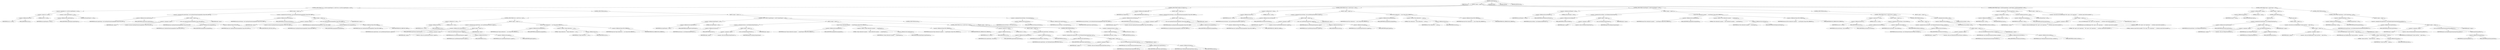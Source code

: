 digraph "createStreams" {  
"290" [label = <(METHOD,createStreams)<SUB>266</SUB>> ]
"291" [label = <(PARAM,this)<SUB>266</SUB>> ]
"292" [label = <(BLOCK,&lt;empty&gt;,&lt;empty&gt;)<SUB>266</SUB>> ]
"293" [label = <(CONTROL_STRUCTURE,if (out == null &amp;&amp; outputProperty == null),if (out == null &amp;&amp; outputProperty == null))<SUB>267</SUB>> ]
"294" [label = <(&lt;operator&gt;.logicalAnd,out == null &amp;&amp; outputProperty == null)<SUB>267</SUB>> ]
"295" [label = <(&lt;operator&gt;.equals,out == null)<SUB>267</SUB>> ]
"296" [label = <(&lt;operator&gt;.fieldAccess,this.out)<SUB>267</SUB>> ]
"297" [label = <(IDENTIFIER,this,out == null)<SUB>267</SUB>> ]
"298" [label = <(FIELD_IDENTIFIER,out,out)<SUB>267</SUB>> ]
"299" [label = <(LITERAL,null,out == null)<SUB>267</SUB>> ]
"300" [label = <(&lt;operator&gt;.equals,outputProperty == null)<SUB>267</SUB>> ]
"301" [label = <(&lt;operator&gt;.fieldAccess,this.outputProperty)<SUB>267</SUB>> ]
"302" [label = <(IDENTIFIER,this,outputProperty == null)<SUB>267</SUB>> ]
"303" [label = <(FIELD_IDENTIFIER,outputProperty,outputProperty)<SUB>267</SUB>> ]
"304" [label = <(LITERAL,null,outputProperty == null)<SUB>267</SUB>> ]
"305" [label = <(BLOCK,&lt;empty&gt;,&lt;empty&gt;)<SUB>267</SUB>> ]
"306" [label = <(&lt;operator&gt;.assignment,this.outputStream = new LogOutputStream(managingTask, Project.MSG_INFO))<SUB>268</SUB>> ]
"307" [label = <(&lt;operator&gt;.fieldAccess,this.outputStream)<SUB>268</SUB>> ]
"308" [label = <(IDENTIFIER,this,this.outputStream = new LogOutputStream(managingTask, Project.MSG_INFO))<SUB>268</SUB>> ]
"309" [label = <(FIELD_IDENTIFIER,outputStream,outputStream)<SUB>268</SUB>> ]
"310" [label = <(BLOCK,&lt;empty&gt;,&lt;empty&gt;)<SUB>268</SUB>> ]
"311" [label = <(&lt;operator&gt;.assignment,&lt;empty&gt;)> ]
"312" [label = <(IDENTIFIER,$obj3,&lt;empty&gt;)> ]
"313" [label = <(&lt;operator&gt;.alloc,new LogOutputStream(managingTask, Project.MSG_INFO))<SUB>268</SUB>> ]
"314" [label = <(&lt;init&gt;,new LogOutputStream(managingTask, Project.MSG_INFO))<SUB>268</SUB>> ]
"315" [label = <(IDENTIFIER,$obj3,new LogOutputStream(managingTask, Project.MSG_INFO))> ]
"316" [label = <(&lt;operator&gt;.fieldAccess,this.managingTask)<SUB>268</SUB>> ]
"317" [label = <(IDENTIFIER,this,new LogOutputStream(managingTask, Project.MSG_INFO))<SUB>268</SUB>> ]
"318" [label = <(FIELD_IDENTIFIER,managingTask,managingTask)<SUB>268</SUB>> ]
"319" [label = <(&lt;operator&gt;.fieldAccess,Project.MSG_INFO)<SUB>268</SUB>> ]
"320" [label = <(IDENTIFIER,Project,new LogOutputStream(managingTask, Project.MSG_INFO))<SUB>268</SUB>> ]
"321" [label = <(FIELD_IDENTIFIER,MSG_INFO,MSG_INFO)<SUB>268</SUB>> ]
"322" [label = <(IDENTIFIER,$obj3,&lt;empty&gt;)> ]
"323" [label = <(&lt;operator&gt;.assignment,this.errorStream = new LogOutputStream(managingTask, Project.MSG_WARN))<SUB>269</SUB>> ]
"324" [label = <(&lt;operator&gt;.fieldAccess,this.errorStream)<SUB>269</SUB>> ]
"325" [label = <(IDENTIFIER,this,this.errorStream = new LogOutputStream(managingTask, Project.MSG_WARN))<SUB>269</SUB>> ]
"326" [label = <(FIELD_IDENTIFIER,errorStream,errorStream)<SUB>269</SUB>> ]
"327" [label = <(BLOCK,&lt;empty&gt;,&lt;empty&gt;)<SUB>269</SUB>> ]
"328" [label = <(&lt;operator&gt;.assignment,&lt;empty&gt;)> ]
"329" [label = <(IDENTIFIER,$obj4,&lt;empty&gt;)> ]
"330" [label = <(&lt;operator&gt;.alloc,new LogOutputStream(managingTask, Project.MSG_WARN))<SUB>269</SUB>> ]
"331" [label = <(&lt;init&gt;,new LogOutputStream(managingTask, Project.MSG_WARN))<SUB>269</SUB>> ]
"332" [label = <(IDENTIFIER,$obj4,new LogOutputStream(managingTask, Project.MSG_WARN))> ]
"333" [label = <(&lt;operator&gt;.fieldAccess,this.managingTask)<SUB>269</SUB>> ]
"334" [label = <(IDENTIFIER,this,new LogOutputStream(managingTask, Project.MSG_WARN))<SUB>269</SUB>> ]
"335" [label = <(FIELD_IDENTIFIER,managingTask,managingTask)<SUB>269</SUB>> ]
"336" [label = <(&lt;operator&gt;.fieldAccess,Project.MSG_WARN)<SUB>269</SUB>> ]
"337" [label = <(IDENTIFIER,Project,new LogOutputStream(managingTask, Project.MSG_WARN))<SUB>269</SUB>> ]
"338" [label = <(FIELD_IDENTIFIER,MSG_WARN,MSG_WARN)<SUB>269</SUB>> ]
"339" [label = <(IDENTIFIER,$obj4,&lt;empty&gt;)> ]
"340" [label = <(CONTROL_STRUCTURE,else,else)<SUB>270</SUB>> ]
"341" [label = <(BLOCK,&lt;empty&gt;,&lt;empty&gt;)<SUB>270</SUB>> ]
"342" [label = <(CONTROL_STRUCTURE,if (out != null),if (out != null))<SUB>271</SUB>> ]
"343" [label = <(&lt;operator&gt;.notEquals,out != null)<SUB>271</SUB>> ]
"344" [label = <(&lt;operator&gt;.fieldAccess,this.out)<SUB>271</SUB>> ]
"345" [label = <(IDENTIFIER,this,out != null)<SUB>271</SUB>> ]
"346" [label = <(FIELD_IDENTIFIER,out,out)<SUB>271</SUB>> ]
"347" [label = <(LITERAL,null,out != null)<SUB>271</SUB>> ]
"348" [label = <(BLOCK,&lt;empty&gt;,&lt;empty&gt;)<SUB>271</SUB>> ]
"349" [label = <(&lt;operator&gt;.assignment,this.outputStream = new LazyFileOutputStream(out, append))<SUB>272</SUB>> ]
"350" [label = <(&lt;operator&gt;.fieldAccess,this.outputStream)<SUB>272</SUB>> ]
"351" [label = <(IDENTIFIER,this,this.outputStream = new LazyFileOutputStream(out, append))<SUB>272</SUB>> ]
"352" [label = <(FIELD_IDENTIFIER,outputStream,outputStream)<SUB>272</SUB>> ]
"353" [label = <(BLOCK,&lt;empty&gt;,&lt;empty&gt;)<SUB>272</SUB>> ]
"354" [label = <(&lt;operator&gt;.assignment,&lt;empty&gt;)> ]
"355" [label = <(IDENTIFIER,$obj5,&lt;empty&gt;)> ]
"356" [label = <(&lt;operator&gt;.alloc,new LazyFileOutputStream(out, append))<SUB>272</SUB>> ]
"357" [label = <(&lt;init&gt;,new LazyFileOutputStream(out, append))<SUB>272</SUB>> ]
"358" [label = <(IDENTIFIER,$obj5,new LazyFileOutputStream(out, append))> ]
"359" [label = <(&lt;operator&gt;.fieldAccess,this.out)<SUB>272</SUB>> ]
"360" [label = <(IDENTIFIER,this,new LazyFileOutputStream(out, append))<SUB>272</SUB>> ]
"361" [label = <(FIELD_IDENTIFIER,out,out)<SUB>272</SUB>> ]
"362" [label = <(&lt;operator&gt;.fieldAccess,this.append)<SUB>272</SUB>> ]
"363" [label = <(IDENTIFIER,this,new LazyFileOutputStream(out, append))<SUB>272</SUB>> ]
"364" [label = <(FIELD_IDENTIFIER,append,append)<SUB>272</SUB>> ]
"365" [label = <(IDENTIFIER,$obj5,&lt;empty&gt;)> ]
"366" [label = <(log,log(&quot;Output redirected to &quot; + out, Project.MSG_VERBOSE))<SUB>273</SUB>> ]
"367" [label = <(&lt;operator&gt;.fieldAccess,this.managingTask)<SUB>273</SUB>> ]
"368" [label = <(IDENTIFIER,this,log(&quot;Output redirected to &quot; + out, Project.MSG_VERBOSE))<SUB>273</SUB>> ]
"369" [label = <(FIELD_IDENTIFIER,managingTask,managingTask)<SUB>273</SUB>> ]
"370" [label = <(&lt;operator&gt;.addition,&quot;Output redirected to &quot; + out)<SUB>273</SUB>> ]
"371" [label = <(LITERAL,&quot;Output redirected to &quot;,&quot;Output redirected to &quot; + out)<SUB>273</SUB>> ]
"372" [label = <(&lt;operator&gt;.fieldAccess,this.out)<SUB>273</SUB>> ]
"373" [label = <(IDENTIFIER,this,&quot;Output redirected to &quot; + out)<SUB>273</SUB>> ]
"374" [label = <(FIELD_IDENTIFIER,out,out)<SUB>273</SUB>> ]
"375" [label = <(&lt;operator&gt;.fieldAccess,Project.MSG_VERBOSE)<SUB>274</SUB>> ]
"376" [label = <(IDENTIFIER,Project,log(&quot;Output redirected to &quot; + out, Project.MSG_VERBOSE))<SUB>274</SUB>> ]
"377" [label = <(FIELD_IDENTIFIER,MSG_VERBOSE,MSG_VERBOSE)<SUB>274</SUB>> ]
"378" [label = <(CONTROL_STRUCTURE,if (outputProperty != null),if (outputProperty != null))<SUB>277</SUB>> ]
"379" [label = <(&lt;operator&gt;.notEquals,outputProperty != null)<SUB>277</SUB>> ]
"380" [label = <(&lt;operator&gt;.fieldAccess,this.outputProperty)<SUB>277</SUB>> ]
"381" [label = <(IDENTIFIER,this,outputProperty != null)<SUB>277</SUB>> ]
"382" [label = <(FIELD_IDENTIFIER,outputProperty,outputProperty)<SUB>277</SUB>> ]
"383" [label = <(LITERAL,null,outputProperty != null)<SUB>277</SUB>> ]
"384" [label = <(BLOCK,&lt;empty&gt;,&lt;empty&gt;)<SUB>277</SUB>> ]
"385" [label = <(&lt;operator&gt;.assignment,this.baos = new ByteArrayOutputStream())<SUB>278</SUB>> ]
"386" [label = <(&lt;operator&gt;.fieldAccess,this.baos)<SUB>278</SUB>> ]
"387" [label = <(IDENTIFIER,this,this.baos = new ByteArrayOutputStream())<SUB>278</SUB>> ]
"388" [label = <(FIELD_IDENTIFIER,baos,baos)<SUB>278</SUB>> ]
"389" [label = <(BLOCK,&lt;empty&gt;,&lt;empty&gt;)<SUB>278</SUB>> ]
"390" [label = <(&lt;operator&gt;.assignment,&lt;empty&gt;)> ]
"391" [label = <(IDENTIFIER,$obj6,&lt;empty&gt;)> ]
"392" [label = <(&lt;operator&gt;.alloc,new ByteArrayOutputStream())<SUB>278</SUB>> ]
"393" [label = <(&lt;init&gt;,new ByteArrayOutputStream())<SUB>278</SUB>> ]
"394" [label = <(IDENTIFIER,$obj6,new ByteArrayOutputStream())> ]
"395" [label = <(IDENTIFIER,$obj6,&lt;empty&gt;)> ]
"396" [label = <(log,log(&quot;Output redirected to property: &quot; + outputProperty, Project.MSG_VERBOSE))<SUB>279</SUB>> ]
"397" [label = <(&lt;operator&gt;.fieldAccess,this.managingTask)<SUB>279</SUB>> ]
"398" [label = <(IDENTIFIER,this,log(&quot;Output redirected to property: &quot; + outputProperty, Project.MSG_VERBOSE))<SUB>279</SUB>> ]
"399" [label = <(FIELD_IDENTIFIER,managingTask,managingTask)<SUB>279</SUB>> ]
"400" [label = <(&lt;operator&gt;.addition,&quot;Output redirected to property: &quot; + outputProperty)<SUB>279</SUB>> ]
"401" [label = <(LITERAL,&quot;Output redirected to property: &quot;,&quot;Output redirected to property: &quot; + outputProperty)<SUB>279</SUB>> ]
"402" [label = <(&lt;operator&gt;.fieldAccess,this.outputProperty)<SUB>280</SUB>> ]
"403" [label = <(IDENTIFIER,this,&quot;Output redirected to property: &quot; + outputProperty)<SUB>280</SUB>> ]
"404" [label = <(FIELD_IDENTIFIER,outputProperty,outputProperty)<SUB>280</SUB>> ]
"405" [label = <(&lt;operator&gt;.fieldAccess,Project.MSG_VERBOSE)<SUB>280</SUB>> ]
"406" [label = <(IDENTIFIER,Project,log(&quot;Output redirected to property: &quot; + outputProperty, Project.MSG_VERBOSE))<SUB>280</SUB>> ]
"407" [label = <(FIELD_IDENTIFIER,MSG_VERBOSE,MSG_VERBOSE)<SUB>280</SUB>> ]
"408" [label = <(CONTROL_STRUCTURE,if (out == null),if (out == null))<SUB>281</SUB>> ]
"409" [label = <(&lt;operator&gt;.equals,out == null)<SUB>281</SUB>> ]
"410" [label = <(&lt;operator&gt;.fieldAccess,this.out)<SUB>281</SUB>> ]
"411" [label = <(IDENTIFIER,this,out == null)<SUB>281</SUB>> ]
"412" [label = <(FIELD_IDENTIFIER,out,out)<SUB>281</SUB>> ]
"413" [label = <(LITERAL,null,out == null)<SUB>281</SUB>> ]
"414" [label = <(BLOCK,&lt;empty&gt;,&lt;empty&gt;)<SUB>281</SUB>> ]
"415" [label = <(&lt;operator&gt;.assignment,this.outputStream = this.baos)<SUB>282</SUB>> ]
"416" [label = <(&lt;operator&gt;.fieldAccess,this.outputStream)<SUB>282</SUB>> ]
"417" [label = <(IDENTIFIER,this,this.outputStream = this.baos)<SUB>282</SUB>> ]
"418" [label = <(FIELD_IDENTIFIER,outputStream,outputStream)<SUB>282</SUB>> ]
"419" [label = <(&lt;operator&gt;.fieldAccess,this.baos)<SUB>282</SUB>> ]
"420" [label = <(IDENTIFIER,this,this.outputStream = this.baos)<SUB>282</SUB>> ]
"421" [label = <(FIELD_IDENTIFIER,baos,baos)<SUB>282</SUB>> ]
"422" [label = <(CONTROL_STRUCTURE,else,else)<SUB>283</SUB>> ]
"423" [label = <(BLOCK,&lt;empty&gt;,&lt;empty&gt;)<SUB>283</SUB>> ]
"424" [label = <(&lt;operator&gt;.assignment,this.outputStream = new TeeOutputStream(outputStream, baos))<SUB>284</SUB>> ]
"425" [label = <(&lt;operator&gt;.fieldAccess,this.outputStream)<SUB>284</SUB>> ]
"426" [label = <(IDENTIFIER,this,this.outputStream = new TeeOutputStream(outputStream, baos))<SUB>284</SUB>> ]
"427" [label = <(FIELD_IDENTIFIER,outputStream,outputStream)<SUB>284</SUB>> ]
"428" [label = <(BLOCK,&lt;empty&gt;,&lt;empty&gt;)<SUB>284</SUB>> ]
"429" [label = <(&lt;operator&gt;.assignment,&lt;empty&gt;)> ]
"430" [label = <(IDENTIFIER,$obj7,&lt;empty&gt;)> ]
"431" [label = <(&lt;operator&gt;.alloc,new TeeOutputStream(outputStream, baos))<SUB>284</SUB>> ]
"432" [label = <(&lt;init&gt;,new TeeOutputStream(outputStream, baos))<SUB>284</SUB>> ]
"433" [label = <(IDENTIFIER,$obj7,new TeeOutputStream(outputStream, baos))> ]
"434" [label = <(&lt;operator&gt;.fieldAccess,this.outputStream)<SUB>284</SUB>> ]
"435" [label = <(IDENTIFIER,this,new TeeOutputStream(outputStream, baos))<SUB>284</SUB>> ]
"436" [label = <(FIELD_IDENTIFIER,outputStream,outputStream)<SUB>284</SUB>> ]
"437" [label = <(&lt;operator&gt;.fieldAccess,this.baos)<SUB>284</SUB>> ]
"438" [label = <(IDENTIFIER,this,new TeeOutputStream(outputStream, baos))<SUB>284</SUB>> ]
"439" [label = <(FIELD_IDENTIFIER,baos,baos)<SUB>284</SUB>> ]
"440" [label = <(IDENTIFIER,$obj7,&lt;empty&gt;)> ]
"441" [label = <(CONTROL_STRUCTURE,else,else)<SUB>286</SUB>> ]
"442" [label = <(BLOCK,&lt;empty&gt;,&lt;empty&gt;)<SUB>286</SUB>> ]
"443" [label = <(&lt;operator&gt;.assignment,this.baos = null)<SUB>287</SUB>> ]
"444" [label = <(&lt;operator&gt;.fieldAccess,this.baos)<SUB>287</SUB>> ]
"445" [label = <(IDENTIFIER,this,this.baos = null)<SUB>287</SUB>> ]
"446" [label = <(FIELD_IDENTIFIER,baos,baos)<SUB>287</SUB>> ]
"447" [label = <(LITERAL,null,this.baos = null)<SUB>287</SUB>> ]
"448" [label = <(&lt;operator&gt;.assignment,this.errorStream = this.outputStream)<SUB>290</SUB>> ]
"449" [label = <(&lt;operator&gt;.fieldAccess,this.errorStream)<SUB>290</SUB>> ]
"450" [label = <(IDENTIFIER,this,this.errorStream = this.outputStream)<SUB>290</SUB>> ]
"451" [label = <(FIELD_IDENTIFIER,errorStream,errorStream)<SUB>290</SUB>> ]
"452" [label = <(&lt;operator&gt;.fieldAccess,this.outputStream)<SUB>290</SUB>> ]
"453" [label = <(IDENTIFIER,this,this.errorStream = this.outputStream)<SUB>290</SUB>> ]
"454" [label = <(FIELD_IDENTIFIER,outputStream,outputStream)<SUB>290</SUB>> ]
"455" [label = <(CONTROL_STRUCTURE,if (logError),if (logError))<SUB>293</SUB>> ]
"456" [label = <(&lt;operator&gt;.fieldAccess,this.logError)<SUB>293</SUB>> ]
"457" [label = <(IDENTIFIER,this,if (logError))<SUB>293</SUB>> ]
"458" [label = <(FIELD_IDENTIFIER,logError,logError)<SUB>293</SUB>> ]
"459" [label = <(BLOCK,&lt;empty&gt;,&lt;empty&gt;)<SUB>293</SUB>> ]
"460" [label = <(&lt;operator&gt;.assignment,this.errorStream = new LogOutputStream(managingTask, Project.MSG_WARN))<SUB>294</SUB>> ]
"461" [label = <(&lt;operator&gt;.fieldAccess,this.errorStream)<SUB>294</SUB>> ]
"462" [label = <(IDENTIFIER,this,this.errorStream = new LogOutputStream(managingTask, Project.MSG_WARN))<SUB>294</SUB>> ]
"463" [label = <(FIELD_IDENTIFIER,errorStream,errorStream)<SUB>294</SUB>> ]
"464" [label = <(BLOCK,&lt;empty&gt;,&lt;empty&gt;)<SUB>294</SUB>> ]
"465" [label = <(&lt;operator&gt;.assignment,&lt;empty&gt;)> ]
"466" [label = <(IDENTIFIER,$obj8,&lt;empty&gt;)> ]
"467" [label = <(&lt;operator&gt;.alloc,new LogOutputStream(managingTask, Project.MSG_WARN))<SUB>294</SUB>> ]
"468" [label = <(&lt;init&gt;,new LogOutputStream(managingTask, Project.MSG_WARN))<SUB>294</SUB>> ]
"469" [label = <(IDENTIFIER,$obj8,new LogOutputStream(managingTask, Project.MSG_WARN))> ]
"470" [label = <(&lt;operator&gt;.fieldAccess,this.managingTask)<SUB>294</SUB>> ]
"471" [label = <(IDENTIFIER,this,new LogOutputStream(managingTask, Project.MSG_WARN))<SUB>294</SUB>> ]
"472" [label = <(FIELD_IDENTIFIER,managingTask,managingTask)<SUB>294</SUB>> ]
"473" [label = <(&lt;operator&gt;.fieldAccess,Project.MSG_WARN)<SUB>294</SUB>> ]
"474" [label = <(IDENTIFIER,Project,new LogOutputStream(managingTask, Project.MSG_WARN))<SUB>294</SUB>> ]
"475" [label = <(FIELD_IDENTIFIER,MSG_WARN,MSG_WARN)<SUB>294</SUB>> ]
"476" [label = <(IDENTIFIER,$obj8,&lt;empty&gt;)> ]
"477" [label = <(CONTROL_STRUCTURE,if (error != null),if (error != null))<SUB>297</SUB>> ]
"478" [label = <(&lt;operator&gt;.notEquals,error != null)<SUB>297</SUB>> ]
"479" [label = <(&lt;operator&gt;.fieldAccess,this.error)<SUB>297</SUB>> ]
"480" [label = <(IDENTIFIER,this,error != null)<SUB>297</SUB>> ]
"481" [label = <(FIELD_IDENTIFIER,error,error)<SUB>297</SUB>> ]
"482" [label = <(LITERAL,null,error != null)<SUB>297</SUB>> ]
"483" [label = <(BLOCK,&lt;empty&gt;,&lt;empty&gt;)<SUB>297</SUB>> ]
"484" [label = <(&lt;operator&gt;.assignment,this.errorStream = new LazyFileOutputStream(error, append))<SUB>298</SUB>> ]
"485" [label = <(&lt;operator&gt;.fieldAccess,this.errorStream)<SUB>298</SUB>> ]
"486" [label = <(IDENTIFIER,this,this.errorStream = new LazyFileOutputStream(error, append))<SUB>298</SUB>> ]
"487" [label = <(FIELD_IDENTIFIER,errorStream,errorStream)<SUB>298</SUB>> ]
"488" [label = <(BLOCK,&lt;empty&gt;,&lt;empty&gt;)<SUB>298</SUB>> ]
"489" [label = <(&lt;operator&gt;.assignment,&lt;empty&gt;)> ]
"490" [label = <(IDENTIFIER,$obj9,&lt;empty&gt;)> ]
"491" [label = <(&lt;operator&gt;.alloc,new LazyFileOutputStream(error, append))<SUB>298</SUB>> ]
"492" [label = <(&lt;init&gt;,new LazyFileOutputStream(error, append))<SUB>298</SUB>> ]
"493" [label = <(IDENTIFIER,$obj9,new LazyFileOutputStream(error, append))> ]
"494" [label = <(&lt;operator&gt;.fieldAccess,this.error)<SUB>298</SUB>> ]
"495" [label = <(IDENTIFIER,this,new LazyFileOutputStream(error, append))<SUB>298</SUB>> ]
"496" [label = <(FIELD_IDENTIFIER,error,error)<SUB>298</SUB>> ]
"497" [label = <(&lt;operator&gt;.fieldAccess,this.append)<SUB>298</SUB>> ]
"498" [label = <(IDENTIFIER,this,new LazyFileOutputStream(error, append))<SUB>298</SUB>> ]
"499" [label = <(FIELD_IDENTIFIER,append,append)<SUB>298</SUB>> ]
"500" [label = <(IDENTIFIER,$obj9,&lt;empty&gt;)> ]
"501" [label = <(log,log(&quot;Error redirected to &quot; + error, Project.MSG_VERBOSE))<SUB>299</SUB>> ]
"502" [label = <(&lt;operator&gt;.fieldAccess,this.managingTask)<SUB>299</SUB>> ]
"503" [label = <(IDENTIFIER,this,log(&quot;Error redirected to &quot; + error, Project.MSG_VERBOSE))<SUB>299</SUB>> ]
"504" [label = <(FIELD_IDENTIFIER,managingTask,managingTask)<SUB>299</SUB>> ]
"505" [label = <(&lt;operator&gt;.addition,&quot;Error redirected to &quot; + error)<SUB>299</SUB>> ]
"506" [label = <(LITERAL,&quot;Error redirected to &quot;,&quot;Error redirected to &quot; + error)<SUB>299</SUB>> ]
"507" [label = <(&lt;operator&gt;.fieldAccess,this.error)<SUB>299</SUB>> ]
"508" [label = <(IDENTIFIER,this,&quot;Error redirected to &quot; + error)<SUB>299</SUB>> ]
"509" [label = <(FIELD_IDENTIFIER,error,error)<SUB>299</SUB>> ]
"510" [label = <(&lt;operator&gt;.fieldAccess,Project.MSG_VERBOSE)<SUB>300</SUB>> ]
"511" [label = <(IDENTIFIER,Project,log(&quot;Error redirected to &quot; + error, Project.MSG_VERBOSE))<SUB>300</SUB>> ]
"512" [label = <(FIELD_IDENTIFIER,MSG_VERBOSE,MSG_VERBOSE)<SUB>300</SUB>> ]
"513" [label = <(CONTROL_STRUCTURE,if (errorProperty != null),if (errorProperty != null))<SUB>303</SUB>> ]
"514" [label = <(&lt;operator&gt;.notEquals,errorProperty != null)<SUB>303</SUB>> ]
"515" [label = <(&lt;operator&gt;.fieldAccess,this.errorProperty)<SUB>303</SUB>> ]
"516" [label = <(IDENTIFIER,this,errorProperty != null)<SUB>303</SUB>> ]
"517" [label = <(FIELD_IDENTIFIER,errorProperty,errorProperty)<SUB>303</SUB>> ]
"518" [label = <(LITERAL,null,errorProperty != null)<SUB>303</SUB>> ]
"519" [label = <(BLOCK,&lt;empty&gt;,&lt;empty&gt;)<SUB>303</SUB>> ]
"520" [label = <(&lt;operator&gt;.assignment,this.errorBaos = new ByteArrayOutputStream())<SUB>304</SUB>> ]
"521" [label = <(&lt;operator&gt;.fieldAccess,this.errorBaos)<SUB>304</SUB>> ]
"522" [label = <(IDENTIFIER,this,this.errorBaos = new ByteArrayOutputStream())<SUB>304</SUB>> ]
"523" [label = <(FIELD_IDENTIFIER,errorBaos,errorBaos)<SUB>304</SUB>> ]
"524" [label = <(BLOCK,&lt;empty&gt;,&lt;empty&gt;)<SUB>304</SUB>> ]
"525" [label = <(&lt;operator&gt;.assignment,&lt;empty&gt;)> ]
"526" [label = <(IDENTIFIER,$obj10,&lt;empty&gt;)> ]
"527" [label = <(&lt;operator&gt;.alloc,new ByteArrayOutputStream())<SUB>304</SUB>> ]
"528" [label = <(&lt;init&gt;,new ByteArrayOutputStream())<SUB>304</SUB>> ]
"529" [label = <(IDENTIFIER,$obj10,new ByteArrayOutputStream())> ]
"530" [label = <(IDENTIFIER,$obj10,&lt;empty&gt;)> ]
"531" [label = <(log,log(&quot;Error redirected to property: &quot; + errorProperty, Project.MSG_VERBOSE))<SUB>305</SUB>> ]
"532" [label = <(&lt;operator&gt;.fieldAccess,this.managingTask)<SUB>305</SUB>> ]
"533" [label = <(IDENTIFIER,this,log(&quot;Error redirected to property: &quot; + errorProperty, Project.MSG_VERBOSE))<SUB>305</SUB>> ]
"534" [label = <(FIELD_IDENTIFIER,managingTask,managingTask)<SUB>305</SUB>> ]
"535" [label = <(&lt;operator&gt;.addition,&quot;Error redirected to property: &quot; + errorProperty)<SUB>305</SUB>> ]
"536" [label = <(LITERAL,&quot;Error redirected to property: &quot;,&quot;Error redirected to property: &quot; + errorProperty)<SUB>305</SUB>> ]
"537" [label = <(&lt;operator&gt;.fieldAccess,this.errorProperty)<SUB>305</SUB>> ]
"538" [label = <(IDENTIFIER,this,&quot;Error redirected to property: &quot; + errorProperty)<SUB>305</SUB>> ]
"539" [label = <(FIELD_IDENTIFIER,errorProperty,errorProperty)<SUB>305</SUB>> ]
"540" [label = <(&lt;operator&gt;.fieldAccess,Project.MSG_VERBOSE)<SUB>306</SUB>> ]
"541" [label = <(IDENTIFIER,Project,log(&quot;Error redirected to property: &quot; + errorProperty, Project.MSG_VERBOSE))<SUB>306</SUB>> ]
"542" [label = <(FIELD_IDENTIFIER,MSG_VERBOSE,MSG_VERBOSE)<SUB>306</SUB>> ]
"543" [label = <(CONTROL_STRUCTURE,if (error == null),if (error == null))<SUB>307</SUB>> ]
"544" [label = <(&lt;operator&gt;.equals,error == null)<SUB>307</SUB>> ]
"545" [label = <(&lt;operator&gt;.fieldAccess,this.error)<SUB>307</SUB>> ]
"546" [label = <(IDENTIFIER,this,error == null)<SUB>307</SUB>> ]
"547" [label = <(FIELD_IDENTIFIER,error,error)<SUB>307</SUB>> ]
"548" [label = <(LITERAL,null,error == null)<SUB>307</SUB>> ]
"549" [label = <(BLOCK,&lt;empty&gt;,&lt;empty&gt;)<SUB>307</SUB>> ]
"550" [label = <(&lt;operator&gt;.assignment,this.errorStream = this.errorBaos)<SUB>308</SUB>> ]
"551" [label = <(&lt;operator&gt;.fieldAccess,this.errorStream)<SUB>308</SUB>> ]
"552" [label = <(IDENTIFIER,this,this.errorStream = this.errorBaos)<SUB>308</SUB>> ]
"553" [label = <(FIELD_IDENTIFIER,errorStream,errorStream)<SUB>308</SUB>> ]
"554" [label = <(&lt;operator&gt;.fieldAccess,this.errorBaos)<SUB>308</SUB>> ]
"555" [label = <(IDENTIFIER,this,this.errorStream = this.errorBaos)<SUB>308</SUB>> ]
"556" [label = <(FIELD_IDENTIFIER,errorBaos,errorBaos)<SUB>308</SUB>> ]
"557" [label = <(CONTROL_STRUCTURE,else,else)<SUB>309</SUB>> ]
"558" [label = <(BLOCK,&lt;empty&gt;,&lt;empty&gt;)<SUB>309</SUB>> ]
"559" [label = <(&lt;operator&gt;.assignment,this.errorStream = new TeeOutputStream(errorStream, errorBaos))<SUB>310</SUB>> ]
"560" [label = <(&lt;operator&gt;.fieldAccess,this.errorStream)<SUB>310</SUB>> ]
"561" [label = <(IDENTIFIER,this,this.errorStream = new TeeOutputStream(errorStream, errorBaos))<SUB>310</SUB>> ]
"562" [label = <(FIELD_IDENTIFIER,errorStream,errorStream)<SUB>310</SUB>> ]
"563" [label = <(BLOCK,&lt;empty&gt;,&lt;empty&gt;)<SUB>310</SUB>> ]
"564" [label = <(&lt;operator&gt;.assignment,&lt;empty&gt;)> ]
"565" [label = <(IDENTIFIER,$obj11,&lt;empty&gt;)> ]
"566" [label = <(&lt;operator&gt;.alloc,new TeeOutputStream(errorStream, errorBaos))<SUB>310</SUB>> ]
"567" [label = <(&lt;init&gt;,new TeeOutputStream(errorStream, errorBaos))<SUB>310</SUB>> ]
"568" [label = <(IDENTIFIER,$obj11,new TeeOutputStream(errorStream, errorBaos))> ]
"569" [label = <(&lt;operator&gt;.fieldAccess,this.errorStream)<SUB>310</SUB>> ]
"570" [label = <(IDENTIFIER,this,new TeeOutputStream(errorStream, errorBaos))<SUB>310</SUB>> ]
"571" [label = <(FIELD_IDENTIFIER,errorStream,errorStream)<SUB>310</SUB>> ]
"572" [label = <(&lt;operator&gt;.fieldAccess,this.errorBaos)<SUB>310</SUB>> ]
"573" [label = <(IDENTIFIER,this,new TeeOutputStream(errorStream, errorBaos))<SUB>310</SUB>> ]
"574" [label = <(FIELD_IDENTIFIER,errorBaos,errorBaos)<SUB>310</SUB>> ]
"575" [label = <(IDENTIFIER,$obj11,&lt;empty&gt;)> ]
"576" [label = <(CONTROL_STRUCTURE,else,else)<SUB>312</SUB>> ]
"577" [label = <(BLOCK,&lt;empty&gt;,&lt;empty&gt;)<SUB>312</SUB>> ]
"578" [label = <(&lt;operator&gt;.assignment,this.errorBaos = null)<SUB>313</SUB>> ]
"579" [label = <(&lt;operator&gt;.fieldAccess,this.errorBaos)<SUB>313</SUB>> ]
"580" [label = <(IDENTIFIER,this,this.errorBaos = null)<SUB>313</SUB>> ]
"581" [label = <(FIELD_IDENTIFIER,errorBaos,errorBaos)<SUB>313</SUB>> ]
"582" [label = <(LITERAL,null,this.errorBaos = null)<SUB>313</SUB>> ]
"583" [label = <(CONTROL_STRUCTURE,if (input != null &amp;&amp; inputString != null),if (input != null &amp;&amp; inputString != null))<SUB>316</SUB>> ]
"584" [label = <(&lt;operator&gt;.logicalAnd,input != null &amp;&amp; inputString != null)<SUB>316</SUB>> ]
"585" [label = <(&lt;operator&gt;.notEquals,input != null)<SUB>316</SUB>> ]
"586" [label = <(&lt;operator&gt;.fieldAccess,this.input)<SUB>316</SUB>> ]
"587" [label = <(IDENTIFIER,this,input != null)<SUB>316</SUB>> ]
"588" [label = <(FIELD_IDENTIFIER,input,input)<SUB>316</SUB>> ]
"589" [label = <(LITERAL,null,input != null)<SUB>316</SUB>> ]
"590" [label = <(&lt;operator&gt;.notEquals,inputString != null)<SUB>316</SUB>> ]
"591" [label = <(&lt;operator&gt;.fieldAccess,this.inputString)<SUB>316</SUB>> ]
"592" [label = <(IDENTIFIER,this,inputString != null)<SUB>316</SUB>> ]
"593" [label = <(FIELD_IDENTIFIER,inputString,inputString)<SUB>316</SUB>> ]
"594" [label = <(LITERAL,null,inputString != null)<SUB>316</SUB>> ]
"595" [label = <(BLOCK,&lt;empty&gt;,&lt;empty&gt;)<SUB>316</SUB>> ]
"596" [label = <(&lt;operator&gt;.throw,throw new BuildException(&quot;The \&quot;input\&quot; and \&quot;inputstring\&quot; &quot; + &quot;attributes cannot both be specified&quot;);)<SUB>317</SUB>> ]
"597" [label = <(BLOCK,&lt;empty&gt;,&lt;empty&gt;)<SUB>317</SUB>> ]
"598" [label = <(&lt;operator&gt;.assignment,&lt;empty&gt;)> ]
"599" [label = <(IDENTIFIER,$obj12,&lt;empty&gt;)> ]
"600" [label = <(&lt;operator&gt;.alloc,new BuildException(&quot;The \&quot;input\&quot; and \&quot;inputstring\&quot; &quot; + &quot;attributes cannot both be specified&quot;))<SUB>317</SUB>> ]
"601" [label = <(&lt;init&gt;,new BuildException(&quot;The \&quot;input\&quot; and \&quot;inputstring\&quot; &quot; + &quot;attributes cannot both be specified&quot;))<SUB>317</SUB>> ]
"602" [label = <(IDENTIFIER,$obj12,new BuildException(&quot;The \&quot;input\&quot; and \&quot;inputstring\&quot; &quot; + &quot;attributes cannot both be specified&quot;))> ]
"603" [label = <(&lt;operator&gt;.addition,&quot;The \&quot;input\&quot; and \&quot;inputstring\&quot; &quot; + &quot;attributes cannot both be specified&quot;)<SUB>317</SUB>> ]
"604" [label = <(LITERAL,&quot;The \&quot;input\&quot; and \&quot;inputstring\&quot; &quot;,&quot;The \&quot;input\&quot; and \&quot;inputstring\&quot; &quot; + &quot;attributes cannot both be specified&quot;)<SUB>317</SUB>> ]
"605" [label = <(LITERAL,&quot;attributes cannot both be specified&quot;,&quot;The \&quot;input\&quot; and \&quot;inputstring\&quot; &quot; + &quot;attributes cannot both be specified&quot;)<SUB>318</SUB>> ]
"606" [label = <(IDENTIFIER,$obj12,&lt;empty&gt;)> ]
"607" [label = <(CONTROL_STRUCTURE,if (input != null),if (input != null))<SUB>320</SUB>> ]
"608" [label = <(&lt;operator&gt;.notEquals,input != null)<SUB>320</SUB>> ]
"609" [label = <(&lt;operator&gt;.fieldAccess,this.input)<SUB>320</SUB>> ]
"610" [label = <(IDENTIFIER,this,input != null)<SUB>320</SUB>> ]
"611" [label = <(FIELD_IDENTIFIER,input,input)<SUB>320</SUB>> ]
"612" [label = <(LITERAL,null,input != null)<SUB>320</SUB>> ]
"613" [label = <(BLOCK,&lt;empty&gt;,&lt;empty&gt;)<SUB>320</SUB>> ]
"614" [label = <(CONTROL_STRUCTURE,try,try)<SUB>321</SUB>> ]
"615" [label = <(BLOCK,try,try)<SUB>321</SUB>> ]
"616" [label = <(&lt;operator&gt;.assignment,this.inputStream = new FileInputStream(input))<SUB>322</SUB>> ]
"617" [label = <(&lt;operator&gt;.fieldAccess,this.inputStream)<SUB>322</SUB>> ]
"618" [label = <(IDENTIFIER,this,this.inputStream = new FileInputStream(input))<SUB>322</SUB>> ]
"619" [label = <(FIELD_IDENTIFIER,inputStream,inputStream)<SUB>322</SUB>> ]
"620" [label = <(BLOCK,&lt;empty&gt;,&lt;empty&gt;)<SUB>322</SUB>> ]
"621" [label = <(&lt;operator&gt;.assignment,&lt;empty&gt;)> ]
"622" [label = <(IDENTIFIER,$obj13,&lt;empty&gt;)> ]
"623" [label = <(&lt;operator&gt;.alloc,new FileInputStream(input))<SUB>322</SUB>> ]
"624" [label = <(&lt;init&gt;,new FileInputStream(input))<SUB>322</SUB>> ]
"625" [label = <(IDENTIFIER,$obj13,new FileInputStream(input))> ]
"626" [label = <(&lt;operator&gt;.fieldAccess,this.input)<SUB>322</SUB>> ]
"627" [label = <(IDENTIFIER,this,new FileInputStream(input))<SUB>322</SUB>> ]
"628" [label = <(FIELD_IDENTIFIER,input,input)<SUB>322</SUB>> ]
"629" [label = <(IDENTIFIER,$obj13,&lt;empty&gt;)> ]
"630" [label = <(BLOCK,catch,catch)> ]
"631" [label = <(BLOCK,&lt;empty&gt;,&lt;empty&gt;)<SUB>323</SUB>> ]
"632" [label = <(&lt;operator&gt;.throw,throw new BuildException(&quot;Cannot read from &quot; + input, fne);)<SUB>324</SUB>> ]
"633" [label = <(BLOCK,&lt;empty&gt;,&lt;empty&gt;)<SUB>324</SUB>> ]
"634" [label = <(&lt;operator&gt;.assignment,&lt;empty&gt;)> ]
"635" [label = <(IDENTIFIER,$obj14,&lt;empty&gt;)> ]
"636" [label = <(&lt;operator&gt;.alloc,new BuildException(&quot;Cannot read from &quot; + input, fne))<SUB>324</SUB>> ]
"637" [label = <(&lt;init&gt;,new BuildException(&quot;Cannot read from &quot; + input, fne))<SUB>324</SUB>> ]
"638" [label = <(IDENTIFIER,$obj14,new BuildException(&quot;Cannot read from &quot; + input, fne))> ]
"639" [label = <(&lt;operator&gt;.addition,&quot;Cannot read from &quot; + input)<SUB>324</SUB>> ]
"640" [label = <(LITERAL,&quot;Cannot read from &quot;,&quot;Cannot read from &quot; + input)<SUB>324</SUB>> ]
"641" [label = <(&lt;operator&gt;.fieldAccess,this.input)<SUB>324</SUB>> ]
"642" [label = <(IDENTIFIER,this,&quot;Cannot read from &quot; + input)<SUB>324</SUB>> ]
"643" [label = <(FIELD_IDENTIFIER,input,input)<SUB>324</SUB>> ]
"644" [label = <(IDENTIFIER,fne,new BuildException(&quot;Cannot read from &quot; + input, fne))<SUB>324</SUB>> ]
"645" [label = <(IDENTIFIER,$obj14,&lt;empty&gt;)> ]
"646" [label = <(CONTROL_STRUCTURE,else,else)<SUB>326</SUB>> ]
"647" [label = <(CONTROL_STRUCTURE,if (inputString != null),if (inputString != null))<SUB>326</SUB>> ]
"648" [label = <(&lt;operator&gt;.notEquals,inputString != null)<SUB>326</SUB>> ]
"649" [label = <(&lt;operator&gt;.fieldAccess,this.inputString)<SUB>326</SUB>> ]
"650" [label = <(IDENTIFIER,this,inputString != null)<SUB>326</SUB>> ]
"651" [label = <(FIELD_IDENTIFIER,inputString,inputString)<SUB>326</SUB>> ]
"652" [label = <(LITERAL,null,inputString != null)<SUB>326</SUB>> ]
"653" [label = <(BLOCK,&lt;empty&gt;,&lt;empty&gt;)<SUB>326</SUB>> ]
"654" [label = <(&lt;operator&gt;.assignment,this.inputStream = new ByteArrayInputStream(inputString.getBytes()))<SUB>327</SUB>> ]
"655" [label = <(&lt;operator&gt;.fieldAccess,this.inputStream)<SUB>327</SUB>> ]
"656" [label = <(IDENTIFIER,this,this.inputStream = new ByteArrayInputStream(inputString.getBytes()))<SUB>327</SUB>> ]
"657" [label = <(FIELD_IDENTIFIER,inputStream,inputStream)<SUB>327</SUB>> ]
"658" [label = <(BLOCK,&lt;empty&gt;,&lt;empty&gt;)<SUB>327</SUB>> ]
"659" [label = <(&lt;operator&gt;.assignment,&lt;empty&gt;)> ]
"660" [label = <(IDENTIFIER,$obj15,&lt;empty&gt;)> ]
"661" [label = <(&lt;operator&gt;.alloc,new ByteArrayInputStream(inputString.getBytes()))<SUB>327</SUB>> ]
"662" [label = <(&lt;init&gt;,new ByteArrayInputStream(inputString.getBytes()))<SUB>327</SUB>> ]
"663" [label = <(IDENTIFIER,$obj15,new ByteArrayInputStream(inputString.getBytes()))> ]
"664" [label = <(getBytes,inputString.getBytes())<SUB>327</SUB>> ]
"665" [label = <(&lt;operator&gt;.fieldAccess,this.inputString)<SUB>327</SUB>> ]
"666" [label = <(IDENTIFIER,this,inputString.getBytes())<SUB>327</SUB>> ]
"667" [label = <(FIELD_IDENTIFIER,inputString,inputString)<SUB>327</SUB>> ]
"668" [label = <(IDENTIFIER,$obj15,&lt;empty&gt;)> ]
"669" [label = <(MODIFIER,PUBLIC)> ]
"670" [label = <(MODIFIER,VIRTUAL)> ]
"671" [label = <(METHOD_RETURN,void)<SUB>266</SUB>> ]
  "290" -> "291" 
  "290" -> "292" 
  "290" -> "669" 
  "290" -> "670" 
  "290" -> "671" 
  "292" -> "293" 
  "292" -> "455" 
  "292" -> "477" 
  "292" -> "513" 
  "292" -> "583" 
  "292" -> "607" 
  "293" -> "294" 
  "293" -> "305" 
  "293" -> "340" 
  "294" -> "295" 
  "294" -> "300" 
  "295" -> "296" 
  "295" -> "299" 
  "296" -> "297" 
  "296" -> "298" 
  "300" -> "301" 
  "300" -> "304" 
  "301" -> "302" 
  "301" -> "303" 
  "305" -> "306" 
  "305" -> "323" 
  "306" -> "307" 
  "306" -> "310" 
  "307" -> "308" 
  "307" -> "309" 
  "310" -> "311" 
  "310" -> "314" 
  "310" -> "322" 
  "311" -> "312" 
  "311" -> "313" 
  "314" -> "315" 
  "314" -> "316" 
  "314" -> "319" 
  "316" -> "317" 
  "316" -> "318" 
  "319" -> "320" 
  "319" -> "321" 
  "323" -> "324" 
  "323" -> "327" 
  "324" -> "325" 
  "324" -> "326" 
  "327" -> "328" 
  "327" -> "331" 
  "327" -> "339" 
  "328" -> "329" 
  "328" -> "330" 
  "331" -> "332" 
  "331" -> "333" 
  "331" -> "336" 
  "333" -> "334" 
  "333" -> "335" 
  "336" -> "337" 
  "336" -> "338" 
  "340" -> "341" 
  "341" -> "342" 
  "341" -> "378" 
  "341" -> "448" 
  "342" -> "343" 
  "342" -> "348" 
  "343" -> "344" 
  "343" -> "347" 
  "344" -> "345" 
  "344" -> "346" 
  "348" -> "349" 
  "348" -> "366" 
  "349" -> "350" 
  "349" -> "353" 
  "350" -> "351" 
  "350" -> "352" 
  "353" -> "354" 
  "353" -> "357" 
  "353" -> "365" 
  "354" -> "355" 
  "354" -> "356" 
  "357" -> "358" 
  "357" -> "359" 
  "357" -> "362" 
  "359" -> "360" 
  "359" -> "361" 
  "362" -> "363" 
  "362" -> "364" 
  "366" -> "367" 
  "366" -> "370" 
  "366" -> "375" 
  "367" -> "368" 
  "367" -> "369" 
  "370" -> "371" 
  "370" -> "372" 
  "372" -> "373" 
  "372" -> "374" 
  "375" -> "376" 
  "375" -> "377" 
  "378" -> "379" 
  "378" -> "384" 
  "378" -> "441" 
  "379" -> "380" 
  "379" -> "383" 
  "380" -> "381" 
  "380" -> "382" 
  "384" -> "385" 
  "384" -> "396" 
  "384" -> "408" 
  "385" -> "386" 
  "385" -> "389" 
  "386" -> "387" 
  "386" -> "388" 
  "389" -> "390" 
  "389" -> "393" 
  "389" -> "395" 
  "390" -> "391" 
  "390" -> "392" 
  "393" -> "394" 
  "396" -> "397" 
  "396" -> "400" 
  "396" -> "405" 
  "397" -> "398" 
  "397" -> "399" 
  "400" -> "401" 
  "400" -> "402" 
  "402" -> "403" 
  "402" -> "404" 
  "405" -> "406" 
  "405" -> "407" 
  "408" -> "409" 
  "408" -> "414" 
  "408" -> "422" 
  "409" -> "410" 
  "409" -> "413" 
  "410" -> "411" 
  "410" -> "412" 
  "414" -> "415" 
  "415" -> "416" 
  "415" -> "419" 
  "416" -> "417" 
  "416" -> "418" 
  "419" -> "420" 
  "419" -> "421" 
  "422" -> "423" 
  "423" -> "424" 
  "424" -> "425" 
  "424" -> "428" 
  "425" -> "426" 
  "425" -> "427" 
  "428" -> "429" 
  "428" -> "432" 
  "428" -> "440" 
  "429" -> "430" 
  "429" -> "431" 
  "432" -> "433" 
  "432" -> "434" 
  "432" -> "437" 
  "434" -> "435" 
  "434" -> "436" 
  "437" -> "438" 
  "437" -> "439" 
  "441" -> "442" 
  "442" -> "443" 
  "443" -> "444" 
  "443" -> "447" 
  "444" -> "445" 
  "444" -> "446" 
  "448" -> "449" 
  "448" -> "452" 
  "449" -> "450" 
  "449" -> "451" 
  "452" -> "453" 
  "452" -> "454" 
  "455" -> "456" 
  "455" -> "459" 
  "456" -> "457" 
  "456" -> "458" 
  "459" -> "460" 
  "460" -> "461" 
  "460" -> "464" 
  "461" -> "462" 
  "461" -> "463" 
  "464" -> "465" 
  "464" -> "468" 
  "464" -> "476" 
  "465" -> "466" 
  "465" -> "467" 
  "468" -> "469" 
  "468" -> "470" 
  "468" -> "473" 
  "470" -> "471" 
  "470" -> "472" 
  "473" -> "474" 
  "473" -> "475" 
  "477" -> "478" 
  "477" -> "483" 
  "478" -> "479" 
  "478" -> "482" 
  "479" -> "480" 
  "479" -> "481" 
  "483" -> "484" 
  "483" -> "501" 
  "484" -> "485" 
  "484" -> "488" 
  "485" -> "486" 
  "485" -> "487" 
  "488" -> "489" 
  "488" -> "492" 
  "488" -> "500" 
  "489" -> "490" 
  "489" -> "491" 
  "492" -> "493" 
  "492" -> "494" 
  "492" -> "497" 
  "494" -> "495" 
  "494" -> "496" 
  "497" -> "498" 
  "497" -> "499" 
  "501" -> "502" 
  "501" -> "505" 
  "501" -> "510" 
  "502" -> "503" 
  "502" -> "504" 
  "505" -> "506" 
  "505" -> "507" 
  "507" -> "508" 
  "507" -> "509" 
  "510" -> "511" 
  "510" -> "512" 
  "513" -> "514" 
  "513" -> "519" 
  "513" -> "576" 
  "514" -> "515" 
  "514" -> "518" 
  "515" -> "516" 
  "515" -> "517" 
  "519" -> "520" 
  "519" -> "531" 
  "519" -> "543" 
  "520" -> "521" 
  "520" -> "524" 
  "521" -> "522" 
  "521" -> "523" 
  "524" -> "525" 
  "524" -> "528" 
  "524" -> "530" 
  "525" -> "526" 
  "525" -> "527" 
  "528" -> "529" 
  "531" -> "532" 
  "531" -> "535" 
  "531" -> "540" 
  "532" -> "533" 
  "532" -> "534" 
  "535" -> "536" 
  "535" -> "537" 
  "537" -> "538" 
  "537" -> "539" 
  "540" -> "541" 
  "540" -> "542" 
  "543" -> "544" 
  "543" -> "549" 
  "543" -> "557" 
  "544" -> "545" 
  "544" -> "548" 
  "545" -> "546" 
  "545" -> "547" 
  "549" -> "550" 
  "550" -> "551" 
  "550" -> "554" 
  "551" -> "552" 
  "551" -> "553" 
  "554" -> "555" 
  "554" -> "556" 
  "557" -> "558" 
  "558" -> "559" 
  "559" -> "560" 
  "559" -> "563" 
  "560" -> "561" 
  "560" -> "562" 
  "563" -> "564" 
  "563" -> "567" 
  "563" -> "575" 
  "564" -> "565" 
  "564" -> "566" 
  "567" -> "568" 
  "567" -> "569" 
  "567" -> "572" 
  "569" -> "570" 
  "569" -> "571" 
  "572" -> "573" 
  "572" -> "574" 
  "576" -> "577" 
  "577" -> "578" 
  "578" -> "579" 
  "578" -> "582" 
  "579" -> "580" 
  "579" -> "581" 
  "583" -> "584" 
  "583" -> "595" 
  "584" -> "585" 
  "584" -> "590" 
  "585" -> "586" 
  "585" -> "589" 
  "586" -> "587" 
  "586" -> "588" 
  "590" -> "591" 
  "590" -> "594" 
  "591" -> "592" 
  "591" -> "593" 
  "595" -> "596" 
  "596" -> "597" 
  "597" -> "598" 
  "597" -> "601" 
  "597" -> "606" 
  "598" -> "599" 
  "598" -> "600" 
  "601" -> "602" 
  "601" -> "603" 
  "603" -> "604" 
  "603" -> "605" 
  "607" -> "608" 
  "607" -> "613" 
  "607" -> "646" 
  "608" -> "609" 
  "608" -> "612" 
  "609" -> "610" 
  "609" -> "611" 
  "613" -> "614" 
  "614" -> "615" 
  "614" -> "630" 
  "615" -> "616" 
  "616" -> "617" 
  "616" -> "620" 
  "617" -> "618" 
  "617" -> "619" 
  "620" -> "621" 
  "620" -> "624" 
  "620" -> "629" 
  "621" -> "622" 
  "621" -> "623" 
  "624" -> "625" 
  "624" -> "626" 
  "626" -> "627" 
  "626" -> "628" 
  "630" -> "631" 
  "631" -> "632" 
  "632" -> "633" 
  "633" -> "634" 
  "633" -> "637" 
  "633" -> "645" 
  "634" -> "635" 
  "634" -> "636" 
  "637" -> "638" 
  "637" -> "639" 
  "637" -> "644" 
  "639" -> "640" 
  "639" -> "641" 
  "641" -> "642" 
  "641" -> "643" 
  "646" -> "647" 
  "647" -> "648" 
  "647" -> "653" 
  "648" -> "649" 
  "648" -> "652" 
  "649" -> "650" 
  "649" -> "651" 
  "653" -> "654" 
  "654" -> "655" 
  "654" -> "658" 
  "655" -> "656" 
  "655" -> "657" 
  "658" -> "659" 
  "658" -> "662" 
  "658" -> "668" 
  "659" -> "660" 
  "659" -> "661" 
  "662" -> "663" 
  "662" -> "664" 
  "664" -> "665" 
  "665" -> "666" 
  "665" -> "667" 
}
